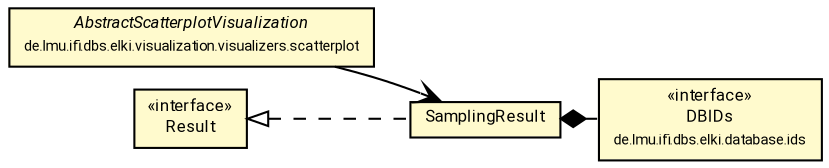#!/usr/local/bin/dot
#
# Class diagram 
# Generated by UMLGraph version R5_7_2-60-g0e99a6 (http://www.spinellis.gr/umlgraph/)
#

digraph G {
	graph [fontnames="svg"]
	edge [fontname="Roboto",fontsize=7,labelfontname="Roboto",labelfontsize=7,color="black"];
	node [fontname="Roboto",fontcolor="black",fontsize=8,shape=plaintext,margin=0,width=0,height=0];
	nodesep=0.15;
	ranksep=0.25;
	rankdir=LR;
	// de.lmu.ifi.dbs.elki.result.SamplingResult
	c9108434 [label=<<table title="de.lmu.ifi.dbs.elki.result.SamplingResult" border="0" cellborder="1" cellspacing="0" cellpadding="2" bgcolor="lemonChiffon" href="SamplingResult.html" target="_parent">
		<tr><td><table border="0" cellspacing="0" cellpadding="1">
		<tr><td align="center" balign="center"> <font face="Roboto">SamplingResult</font> </td></tr>
		</table></td></tr>
		</table>>, URL="SamplingResult.html"];
	// de.lmu.ifi.dbs.elki.visualization.visualizers.scatterplot.AbstractScatterplotVisualization
	c9108794 [label=<<table title="de.lmu.ifi.dbs.elki.visualization.visualizers.scatterplot.AbstractScatterplotVisualization" border="0" cellborder="1" cellspacing="0" cellpadding="2" bgcolor="LemonChiffon" href="../visualization/visualizers/scatterplot/AbstractScatterplotVisualization.html" target="_parent">
		<tr><td><table border="0" cellspacing="0" cellpadding="1">
		<tr><td align="center" balign="center"> <font face="Roboto"><i>AbstractScatterplotVisualization</i></font> </td></tr>
		<tr><td align="center" balign="center"> <font face="Roboto" point-size="7.0">de.lmu.ifi.dbs.elki.visualization.visualizers.scatterplot</font> </td></tr>
		</table></td></tr>
		</table>>, URL="../visualization/visualizers/scatterplot/AbstractScatterplotVisualization.html"];
	// de.lmu.ifi.dbs.elki.result.Result
	c9109501 [label=<<table title="de.lmu.ifi.dbs.elki.result.Result" border="0" cellborder="1" cellspacing="0" cellpadding="2" bgcolor="LemonChiffon" href="Result.html" target="_parent">
		<tr><td><table border="0" cellspacing="0" cellpadding="1">
		<tr><td align="center" balign="center"> &#171;interface&#187; </td></tr>
		<tr><td align="center" balign="center"> <font face="Roboto">Result</font> </td></tr>
		</table></td></tr>
		</table>>, URL="Result.html"];
	// de.lmu.ifi.dbs.elki.database.ids.DBIDs
	c9109672 [label=<<table title="de.lmu.ifi.dbs.elki.database.ids.DBIDs" border="0" cellborder="1" cellspacing="0" cellpadding="2" bgcolor="LemonChiffon" href="../database/ids/DBIDs.html" target="_parent">
		<tr><td><table border="0" cellspacing="0" cellpadding="1">
		<tr><td align="center" balign="center"> &#171;interface&#187; </td></tr>
		<tr><td align="center" balign="center"> <font face="Roboto">DBIDs</font> </td></tr>
		<tr><td align="center" balign="center"> <font face="Roboto" point-size="7.0">de.lmu.ifi.dbs.elki.database.ids</font> </td></tr>
		</table></td></tr>
		</table>>, URL="../database/ids/DBIDs.html"];
	// de.lmu.ifi.dbs.elki.result.SamplingResult implements de.lmu.ifi.dbs.elki.result.Result
	c9109501 -> c9108434 [arrowtail=empty,style=dashed,dir=back,weight=9];
	// de.lmu.ifi.dbs.elki.result.SamplingResult composed de.lmu.ifi.dbs.elki.database.ids.DBIDs
	c9108434 -> c9109672 [arrowhead=none,arrowtail=diamond,dir=back,weight=6];
	// de.lmu.ifi.dbs.elki.visualization.visualizers.scatterplot.AbstractScatterplotVisualization navassoc de.lmu.ifi.dbs.elki.result.SamplingResult
	c9108794 -> c9108434 [arrowhead=open,weight=1];
}

